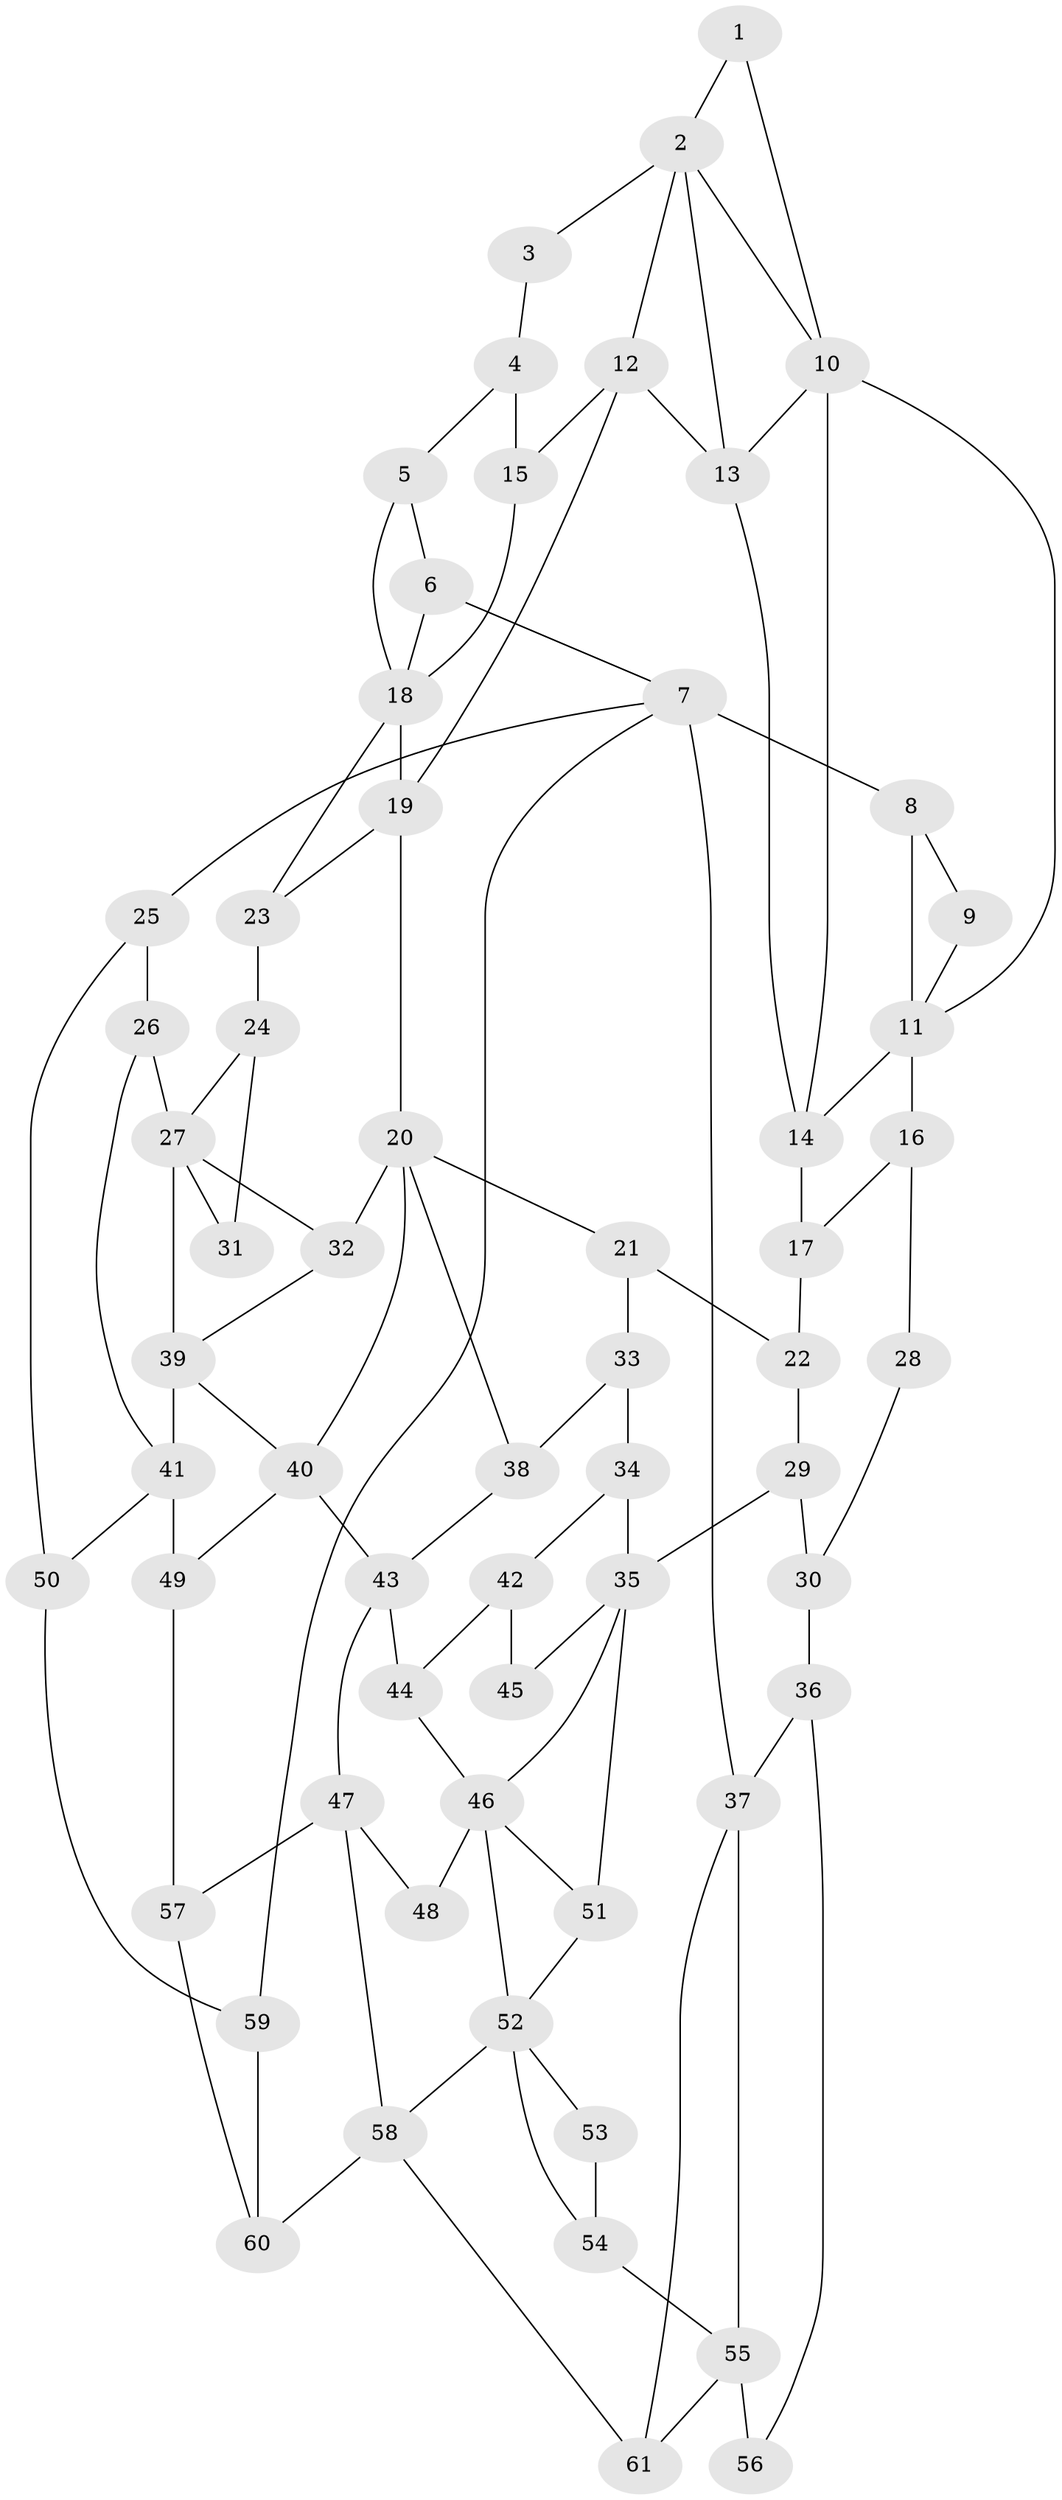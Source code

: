 // original degree distribution, {3: 0.02702702702702703, 4: 0.23648648648648649, 5: 0.4864864864864865, 6: 0.25}
// Generated by graph-tools (version 1.1) at 2025/54/03/04/25 22:54:48]
// undirected, 61 vertices, 103 edges
graph export_dot {
  node [color=gray90,style=filled];
  1;
  2;
  3;
  4;
  5;
  6;
  7;
  8;
  9;
  10;
  11;
  12;
  13;
  14;
  15;
  16;
  17;
  18;
  19;
  20;
  21;
  22;
  23;
  24;
  25;
  26;
  27;
  28;
  29;
  30;
  31;
  32;
  33;
  34;
  35;
  36;
  37;
  38;
  39;
  40;
  41;
  42;
  43;
  44;
  45;
  46;
  47;
  48;
  49;
  50;
  51;
  52;
  53;
  54;
  55;
  56;
  57;
  58;
  59;
  60;
  61;
  1 -- 2 [weight=1.0];
  1 -- 10 [weight=1.0];
  2 -- 3 [weight=2.0];
  2 -- 10 [weight=1.0];
  2 -- 12 [weight=1.0];
  2 -- 13 [weight=1.0];
  3 -- 4 [weight=2.0];
  4 -- 5 [weight=2.0];
  4 -- 15 [weight=2.0];
  5 -- 6 [weight=1.0];
  5 -- 18 [weight=1.0];
  6 -- 7 [weight=1.0];
  6 -- 18 [weight=1.0];
  7 -- 8 [weight=2.0];
  7 -- 25 [weight=2.0];
  7 -- 37 [weight=2.0];
  7 -- 59 [weight=1.0];
  8 -- 9 [weight=1.0];
  8 -- 11 [weight=1.0];
  9 -- 11 [weight=1.0];
  10 -- 11 [weight=1.0];
  10 -- 13 [weight=1.0];
  10 -- 14 [weight=1.0];
  11 -- 14 [weight=1.0];
  11 -- 16 [weight=2.0];
  12 -- 13 [weight=1.0];
  12 -- 15 [weight=1.0];
  12 -- 19 [weight=1.0];
  13 -- 14 [weight=1.0];
  14 -- 17 [weight=1.0];
  15 -- 18 [weight=1.0];
  16 -- 17 [weight=1.0];
  16 -- 28 [weight=2.0];
  17 -- 22 [weight=1.0];
  18 -- 19 [weight=1.0];
  18 -- 23 [weight=1.0];
  19 -- 20 [weight=2.0];
  19 -- 23 [weight=1.0];
  20 -- 21 [weight=1.0];
  20 -- 32 [weight=1.0];
  20 -- 38 [weight=1.0];
  20 -- 40 [weight=1.0];
  21 -- 22 [weight=1.0];
  21 -- 33 [weight=1.0];
  22 -- 29 [weight=1.0];
  23 -- 24 [weight=1.0];
  24 -- 27 [weight=1.0];
  24 -- 31 [weight=2.0];
  25 -- 26 [weight=2.0];
  25 -- 50 [weight=2.0];
  26 -- 27 [weight=1.0];
  26 -- 41 [weight=1.0];
  27 -- 31 [weight=1.0];
  27 -- 32 [weight=2.0];
  27 -- 39 [weight=1.0];
  28 -- 30 [weight=2.0];
  29 -- 30 [weight=2.0];
  29 -- 35 [weight=2.0];
  30 -- 36 [weight=2.0];
  32 -- 39 [weight=1.0];
  33 -- 34 [weight=1.0];
  33 -- 38 [weight=1.0];
  34 -- 35 [weight=1.0];
  34 -- 42 [weight=1.0];
  35 -- 45 [weight=1.0];
  35 -- 46 [weight=1.0];
  35 -- 51 [weight=1.0];
  36 -- 37 [weight=1.0];
  36 -- 56 [weight=1.0];
  37 -- 55 [weight=1.0];
  37 -- 61 [weight=1.0];
  38 -- 43 [weight=1.0];
  39 -- 40 [weight=1.0];
  39 -- 41 [weight=2.0];
  40 -- 43 [weight=1.0];
  40 -- 49 [weight=1.0];
  41 -- 49 [weight=2.0];
  41 -- 50 [weight=1.0];
  42 -- 44 [weight=1.0];
  42 -- 45 [weight=2.0];
  43 -- 44 [weight=1.0];
  43 -- 47 [weight=1.0];
  44 -- 46 [weight=1.0];
  46 -- 48 [weight=2.0];
  46 -- 51 [weight=1.0];
  46 -- 52 [weight=1.0];
  47 -- 48 [weight=1.0];
  47 -- 57 [weight=2.0];
  47 -- 58 [weight=1.0];
  49 -- 57 [weight=2.0];
  50 -- 59 [weight=1.0];
  51 -- 52 [weight=1.0];
  52 -- 53 [weight=1.0];
  52 -- 54 [weight=1.0];
  52 -- 58 [weight=1.0];
  53 -- 54 [weight=2.0];
  54 -- 55 [weight=2.0];
  55 -- 56 [weight=2.0];
  55 -- 61 [weight=1.0];
  57 -- 60 [weight=2.0];
  58 -- 60 [weight=1.0];
  58 -- 61 [weight=1.0];
  59 -- 60 [weight=2.0];
}
